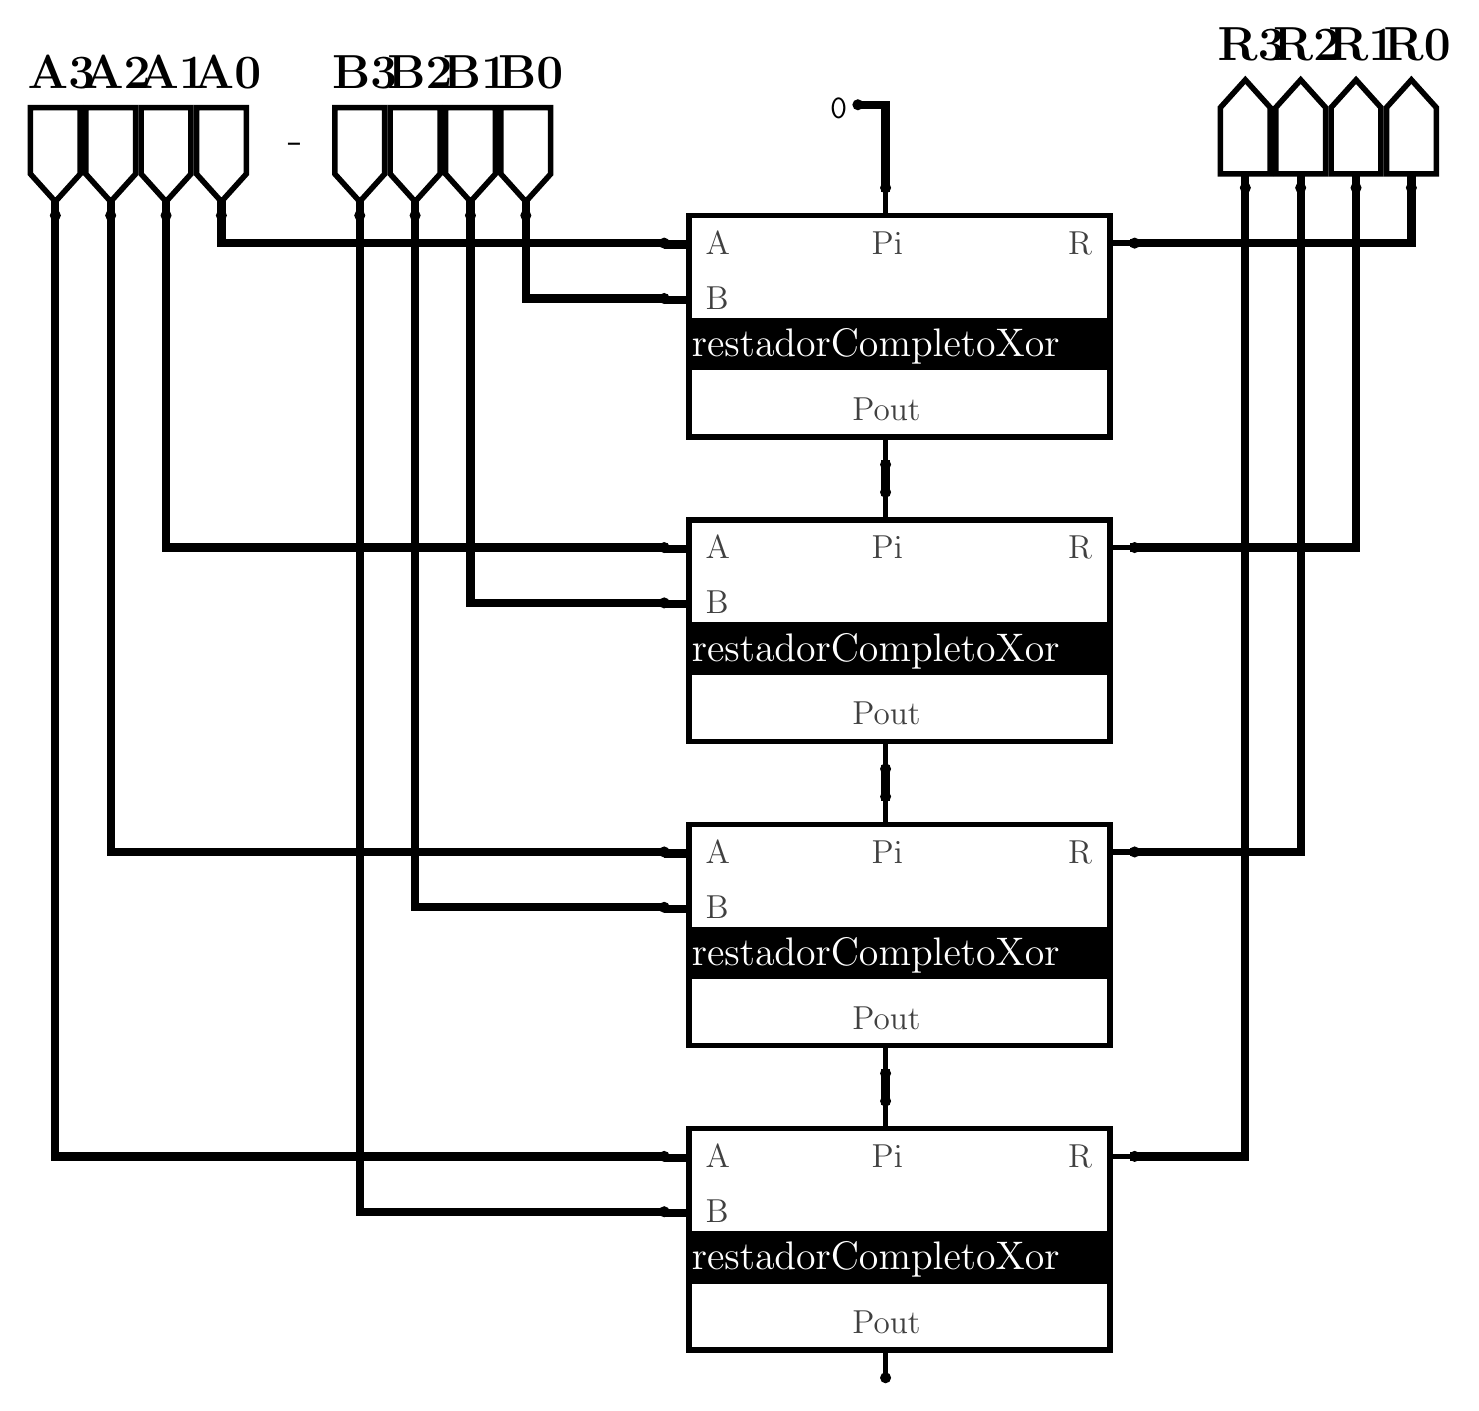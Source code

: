 % Important: If latex complains about unicode characters, please use "\usepackage[utf8x]{inputenc}" in your preamble
% You can change the size of the picture by putting it into the construct:
% 1) \resizebox{10cm}{!}{"below picture"} to scale horizontally to 10 cm
% 2) \resizebox{!}{15cm}{"below picture"} to scale vertically to 15 cm
% 3) \resizebox{10cm}{15cm}{"below picture"} a combination of above two
% It is not recomended to use the scale option of the tikzpicture environment.
\begin{tikzpicture}[x=1pt,y=-1pt,line cap=rect]
\def\logisimfontA#1{\fontfamily{cmr}{#1}} % Replaced by logisim, original font was "SansSerif"
\def\logisimfontB#1{\fontfamily{Dialog}{#1}}
\def\logisimfontC#1{\fontfamily{cmtt}{#1}} % Replaced by logisim, original font was "Monospaced"
\definecolor{custcol_0_0_0}{RGB}{0, 0, 0}
\definecolor{custcol_40_40_40}{RGB}{64, 64, 64}
\definecolor{custcol_ff_ff_ff}{RGB}{255, 255, 255}
\draw [line width=3.0pt, custcol_0_0_0 ]  (315.0,168.0) -- (315.0,178.0) ;
\draw [line width=3.0pt, custcol_0_0_0 ]  (315.0,278.0) -- (315.0,288.0) ;
\draw [line width=3.0pt, custcol_0_0_0 ]  (315.0,388.0) -- (315.0,398.0) ;
\draw [line width=3.0pt, custcol_0_0_0 ]  (305.0,38.0) -- (315.0,38.0) -- (315.0,68.0) ;
\fill [line width=1.0pt, custcol_0_0_0 ]  (235.0,87.0) rectangle (245.0,90.0) ;
\logisimfontB{\fontsize{12pt}{12pt}\selectfont\node[inner sep=0, outer sep=0, custcol_40_40_40, anchor=base west] at  (250.0,92.0)  {A};}
\fill [line width=1.0pt, custcol_0_0_0 ]  (235.0,107.0) rectangle (245.0,110.0) ;
\logisimfontB{\fontsize{12pt}{12pt}\selectfont\node[inner sep=0, outer sep=0, custcol_40_40_40, anchor=base west] at  (250.0,112.0)  {B};}
\logisimfontB{\fontsize{12pt}{12pt}\selectfont\node[inner sep=0, outer sep=0, custcol_40_40_40, anchor=base west] at  (310.0,92.0)  {Pi};}
\fill [line width=1.0pt, custcol_0_0_0 ]  (396.0,87.0) rectangle (407.0,89.0) ;
\logisimfontB{\fontsize{12pt}{12pt}\selectfont\node[inner sep=0, outer sep=0, custcol_40_40_40, anchor=base west] at  (381.0,92.0)  {R};}
\logisimfontB{\fontsize{12pt}{12pt}\selectfont\node[inner sep=0, outer sep=0, custcol_40_40_40, anchor=base west] at  (303.0,152.0)  {Pout};}
\fill [line width=1.0pt, custcol_0_0_0 ]  (244.0,115.0) rectangle (397.0,134.0) ;
\draw [line width=2.0pt, custcol_0_0_0 ]  (244.0,78.0) -- (395.0,78.0) ;
\draw [line width=2.0pt, custcol_0_0_0 ]  (396.0,78.0) -- (396.0,157.0) ;
\draw [line width=2.0pt, custcol_0_0_0 ]  (396.0,158.0) -- (245.0,158.0) ;
\draw [line width=2.0pt, custcol_0_0_0 ]  (244.0,158.0) -- (244.0,79.0) ;
\logisimfontB{\fontsize{14pt}{14pt}\fontseries{bx}\selectfont\node[inner sep=0, outer sep=0, custcol_ff_ff_ff, anchor=base west] at  (245.0,129.0)  {restadorCompletoXor};}
\draw [line width=2.0pt, custcol_0_0_0 ]  (315.0,78.0) -- (315.0,68.0) ;
\draw [line width=2.0pt, custcol_0_0_0 ]  (315.0,168.0) -- (315.0,158.0) ;
\fill [line width=1.0pt, custcol_0_0_0]  (235.0,88.0) ellipse (2.0 and 2.0 );
\fill [line width=1.0pt, custcol_0_0_0]  (235.0,108.0) ellipse (2.0 and 2.0 );
\fill [line width=1.0pt, custcol_0_0_0]  (315.0,68.0) ellipse (2.0 and 2.0 );
\fill [line width=1.0pt, custcol_0_0_0]  (315.0,168.0) ellipse (2.0 and 2.0 );
\fill [line width=1.0pt, custcol_0_0_0]  (405.0,88.0) ellipse (2.0 and 2.0 );
\fill [line width=1.0pt, custcol_0_0_0 ]  (235.0,197.0) rectangle (245.0,200.0) ;
\logisimfontB{\fontsize{12pt}{12pt}\selectfont\node[inner sep=0, outer sep=0, custcol_40_40_40, anchor=base west] at  (250.0,202.0)  {A};}
\fill [line width=1.0pt, custcol_0_0_0 ]  (235.0,217.0) rectangle (245.0,220.0) ;
\logisimfontB{\fontsize{12pt}{12pt}\selectfont\node[inner sep=0, outer sep=0, custcol_40_40_40, anchor=base west] at  (250.0,222.0)  {B};}
\logisimfontB{\fontsize{12pt}{12pt}\selectfont\node[inner sep=0, outer sep=0, custcol_40_40_40, anchor=base west] at  (310.0,202.0)  {Pi};}
\fill [line width=1.0pt, custcol_0_0_0 ]  (396.0,197.0) rectangle (407.0,199.0) ;
\logisimfontB{\fontsize{12pt}{12pt}\selectfont\node[inner sep=0, outer sep=0, custcol_40_40_40, anchor=base west] at  (381.0,202.0)  {R};}
\logisimfontB{\fontsize{12pt}{12pt}\selectfont\node[inner sep=0, outer sep=0, custcol_40_40_40, anchor=base west] at  (303.0,262.0)  {Pout};}
\fill [line width=1.0pt, custcol_0_0_0 ]  (244.0,225.0) rectangle (397.0,244.0) ;
\draw [line width=2.0pt, custcol_0_0_0 ]  (244.0,188.0) -- (395.0,188.0) ;
\draw [line width=2.0pt, custcol_0_0_0 ]  (396.0,188.0) -- (396.0,267.0) ;
\draw [line width=2.0pt, custcol_0_0_0 ]  (396.0,268.0) -- (245.0,268.0) ;
\draw [line width=2.0pt, custcol_0_0_0 ]  (244.0,268.0) -- (244.0,189.0) ;
\logisimfontB{\fontsize{14pt}{14pt}\fontseries{bx}\selectfont\node[inner sep=0, outer sep=0, custcol_ff_ff_ff, anchor=base west] at  (245.0,239.0)  {restadorCompletoXor};}
\draw [line width=2.0pt, custcol_0_0_0 ]  (315.0,188.0) -- (315.0,178.0) ;
\draw [line width=2.0pt, custcol_0_0_0 ]  (315.0,278.0) -- (315.0,268.0) ;
\fill [line width=1.0pt, custcol_0_0_0]  (235.0,198.0) ellipse (2.0 and 2.0 );
\fill [line width=1.0pt, custcol_0_0_0]  (235.0,218.0) ellipse (2.0 and 2.0 );
\fill [line width=1.0pt, custcol_0_0_0]  (315.0,178.0) ellipse (2.0 and 2.0 );
\fill [line width=1.0pt, custcol_0_0_0]  (315.0,278.0) ellipse (2.0 and 2.0 );
\fill [line width=1.0pt, custcol_0_0_0]  (405.0,198.0) ellipse (2.0 and 2.0 );
\fill [line width=1.0pt, custcol_0_0_0 ]  (235.0,307.0) rectangle (245.0,310.0) ;
\logisimfontB{\fontsize{12pt}{12pt}\selectfont\node[inner sep=0, outer sep=0, custcol_40_40_40, anchor=base west] at  (250.0,312.0)  {A};}
\fill [line width=1.0pt, custcol_0_0_0 ]  (235.0,327.0) rectangle (245.0,330.0) ;
\logisimfontB{\fontsize{12pt}{12pt}\selectfont\node[inner sep=0, outer sep=0, custcol_40_40_40, anchor=base west] at  (250.0,332.0)  {B};}
\logisimfontB{\fontsize{12pt}{12pt}\selectfont\node[inner sep=0, outer sep=0, custcol_40_40_40, anchor=base west] at  (310.0,312.0)  {Pi};}
\fill [line width=1.0pt, custcol_0_0_0 ]  (396.0,307.0) rectangle (407.0,309.0) ;
\logisimfontB{\fontsize{12pt}{12pt}\selectfont\node[inner sep=0, outer sep=0, custcol_40_40_40, anchor=base west] at  (381.0,312.0)  {R};}
\logisimfontB{\fontsize{12pt}{12pt}\selectfont\node[inner sep=0, outer sep=0, custcol_40_40_40, anchor=base west] at  (303.0,372.0)  {Pout};}
\fill [line width=1.0pt, custcol_0_0_0 ]  (244.0,335.0) rectangle (397.0,354.0) ;
\draw [line width=2.0pt, custcol_0_0_0 ]  (244.0,298.0) -- (395.0,298.0) ;
\draw [line width=2.0pt, custcol_0_0_0 ]  (396.0,298.0) -- (396.0,377.0) ;
\draw [line width=2.0pt, custcol_0_0_0 ]  (396.0,378.0) -- (245.0,378.0) ;
\draw [line width=2.0pt, custcol_0_0_0 ]  (244.0,378.0) -- (244.0,299.0) ;
\logisimfontB{\fontsize{14pt}{14pt}\fontseries{bx}\selectfont\node[inner sep=0, outer sep=0, custcol_ff_ff_ff, anchor=base west] at  (245.0,349.0)  {restadorCompletoXor};}
\draw [line width=2.0pt, custcol_0_0_0 ]  (315.0,298.0) -- (315.0,288.0) ;
\draw [line width=2.0pt, custcol_0_0_0 ]  (315.0,388.0) -- (315.0,378.0) ;
\fill [line width=1.0pt, custcol_0_0_0]  (235.0,308.0) ellipse (2.0 and 2.0 );
\fill [line width=1.0pt, custcol_0_0_0]  (235.0,328.0) ellipse (2.0 and 2.0 );
\fill [line width=1.0pt, custcol_0_0_0]  (315.0,288.0) ellipse (2.0 and 2.0 );
\fill [line width=1.0pt, custcol_0_0_0]  (315.0,388.0) ellipse (2.0 and 2.0 );
\fill [line width=1.0pt, custcol_0_0_0]  (405.0,308.0) ellipse (2.0 and 2.0 );
\fill [line width=1.0pt, custcol_0_0_0 ]  (235.0,417.0) rectangle (245.0,420.0) ;
\logisimfontB{\fontsize{12pt}{12pt}\selectfont\node[inner sep=0, outer sep=0, custcol_40_40_40, anchor=base west] at  (250.0,422.0)  {A};}
\fill [line width=1.0pt, custcol_0_0_0 ]  (235.0,437.0) rectangle (245.0,440.0) ;
\logisimfontB{\fontsize{12pt}{12pt}\selectfont\node[inner sep=0, outer sep=0, custcol_40_40_40, anchor=base west] at  (250.0,442.0)  {B};}
\logisimfontB{\fontsize{12pt}{12pt}\selectfont\node[inner sep=0, outer sep=0, custcol_40_40_40, anchor=base west] at  (310.0,422.0)  {Pi};}
\fill [line width=1.0pt, custcol_0_0_0 ]  (396.0,417.0) rectangle (407.0,419.0) ;
\logisimfontB{\fontsize{12pt}{12pt}\selectfont\node[inner sep=0, outer sep=0, custcol_40_40_40, anchor=base west] at  (381.0,422.0)  {R};}
\logisimfontB{\fontsize{12pt}{12pt}\selectfont\node[inner sep=0, outer sep=0, custcol_40_40_40, anchor=base west] at  (303.0,482.0)  {Pout};}
\fill [line width=1.0pt, custcol_0_0_0 ]  (244.0,445.0) rectangle (397.0,464.0) ;
\draw [line width=2.0pt, custcol_0_0_0 ]  (244.0,408.0) -- (395.0,408.0) ;
\draw [line width=2.0pt, custcol_0_0_0 ]  (396.0,408.0) -- (396.0,487.0) ;
\draw [line width=2.0pt, custcol_0_0_0 ]  (396.0,488.0) -- (245.0,488.0) ;
\draw [line width=2.0pt, custcol_0_0_0 ]  (244.0,488.0) -- (244.0,409.0) ;
\logisimfontB{\fontsize{14pt}{14pt}\fontseries{bx}\selectfont\node[inner sep=0, outer sep=0, custcol_ff_ff_ff, anchor=base west] at  (245.0,459.0)  {restadorCompletoXor};}
\draw [line width=2.0pt, custcol_0_0_0 ]  (315.0,408.0) -- (315.0,398.0) ;
\draw [line width=2.0pt, custcol_0_0_0 ]  (315.0,498.0) -- (315.0,488.0) ;
\fill [line width=1.0pt, custcol_0_0_0]  (235.0,418.0) ellipse (2.0 and 2.0 );
\fill [line width=1.0pt, custcol_0_0_0]  (235.0,438.0) ellipse (2.0 and 2.0 );
\fill [line width=1.0pt, custcol_0_0_0]  (315.0,398.0) ellipse (2.0 and 2.0 );
\fill [line width=1.0pt, custcol_0_0_0]  (315.0,498.0) ellipse (2.0 and 2.0 );
\fill [line width=1.0pt, custcol_0_0_0]  (405.0,418.0) ellipse (2.0 and 2.0 );
\draw [line width=3.0pt, custcol_0_0_0 ]  (35.0,73.0) -- (35.0,78.0) -- (35.0,308.0) -- (235.0,308.0) ;
\draw [line width=2.0pt, custcol_0_0_0 ]  (26.0,63.0) -- (35.0,73.0) -- (44.0,63.0) -- (44.0,39.0) -- (26.0,39.0) -- cycle;

\logisimfontA{\fontsize{16pt}{16pt}\fontseries{bx}\selectfont\node[inner sep=0, outer sep=0, custcol_0_0_0, anchor=base west] at  (25.0,32.0)  {A2};}
\fill [line width=2.0pt, custcol_0_0_0]  (35.0,78.0) ellipse (2.0 and 2.0 );
\draw [line width=3.0pt, custcol_0_0_0 ]  (75.0,73.0) -- (75.0,78.0) -- (75.0,88.0) -- (235.0,88.0) ;
\draw [line width=2.0pt, custcol_0_0_0 ]  (66.0,63.0) -- (75.0,73.0) -- (84.0,63.0) -- (84.0,39.0) -- (66.0,39.0) -- cycle;
\logisimfontA{\fontsize{16pt}{16pt}\fontseries{bx}\selectfont\node[inner sep=0, outer sep=0, custcol_0_0_0, anchor=base west] at  (65.0,32.0)  {A0};}
\fill [line width=2.0pt, custcol_0_0_0]  (75.0,78.0) ellipse (2.0 and 2.0 );
\draw [line width=3.0pt, custcol_0_0_0 ]  (15.0,73.0) -- (15.0,78.0) -- (15.0,418.0) -- (235.0,418.0) ;
\draw [line width=2.0pt, custcol_0_0_0 ]  (6.0,63.0) -- (15.0,73.0) -- (24.0,63.0) -- (24.0,39.0) -- (6.0,39.0) -- cycle;

\logisimfontA{\fontsize{16pt}{16pt}\fontseries{bx}\selectfont\node[inner sep=0, outer sep=0, custcol_0_0_0, anchor=base west] at  (5.0,32.0)  {A3};}
\fill [line width=2.0pt, custcol_0_0_0]  (15.0,78.0) ellipse (2.0 and 2.0 );
\draw [line width=3.0pt, custcol_0_0_0 ]  (55.0,73.0) -- (55.0,78.0) -- (55.0,198.0) -- (235.0,198.0) ;
\draw [line width=2.0pt, custcol_0_0_0 ]  (46.0,63.0) -- (55.0,73.0) -- (64.0,63.0) -- (64.0,39.0) -- (46.0,39.0) -- cycle;
\logisimfontA{\fontsize{16pt}{16pt}\fontseries{bx}\selectfont\node[inner sep=0, outer sep=0, custcol_0_0_0, anchor=base west] at  (45.0,32.0)  {A1};}
\fill [line width=2.0pt, custcol_0_0_0]  (55.0,78.0) ellipse (2.0 and 2.0 );
\draw [line width=3.0pt, custcol_0_0_0 ]  (165.0,73.0) -- (165.0,78.0) -- (165.0,218.0) -- (235.0,218.0) ;
\draw [line width=2.0pt, custcol_0_0_0 ]  (156.0,63.0) -- (165.0,73.0) -- (174.0,63.0) -- (174.0,39.0) -- (156.0,39.0) -- cycle;

\logisimfontA{\fontsize{16pt}{16pt}\fontseries{bx}\selectfont\node[inner sep=0, outer sep=0, custcol_0_0_0, anchor=base west] at  (155.0,32.0)  {B1};}
\fill [line width=2.0pt, custcol_0_0_0]  (165.0,78.0) ellipse (2.0 and 2.0 );
\draw [line width=3.0pt, custcol_0_0_0 ]  (145.0,73.0) -- (145.0,78.0) -- (145.0,328.0) -- (235.0,328.0) ;
\draw [line width=2.0pt, custcol_0_0_0 ]  (136.0,63.0) -- (145.0,73.0) -- (154.0,63.0) -- (154.0,39.0) -- (136.0,39.0) -- cycle;

\logisimfontA{\fontsize{16pt}{16pt}\fontseries{bx}\selectfont\node[inner sep=0, outer sep=0, custcol_0_0_0, anchor=base west] at  (135.0,32.0)  {B2};}
\fill [line width=2.0pt, custcol_0_0_0]  (145.0,78.0) ellipse (2.0 and 2.0 );
\draw [line width=3.0pt, custcol_0_0_0 ]  (125.0,73.0) -- (125.0,78.0) -- (125.0,438.0) -- (235.0,438.0) ;
\draw [line width=2.0pt, custcol_0_0_0 ]  (116.0,63.0) -- (125.0,73.0) -- (134.0,63.0) -- (134.0,39.0) -- (116.0,39.0) -- cycle;

\logisimfontA{\fontsize{16pt}{16pt}\fontseries{bx}\selectfont\node[inner sep=0, outer sep=0, custcol_0_0_0, anchor=base west] at  (115.0,32.0)  {B3};}
\fill [line width=2.0pt, custcol_0_0_0]  (125.0,78.0) ellipse (2.0 and 2.0 );
\draw [line width=3.0pt, custcol_0_0_0 ]  (185.0,73.0) -- (185.0,78.0) -- (185.0,108.0) -- (235.0,108.0) ;
\draw [line width=2.0pt, custcol_0_0_0 ]  (176.0,63.0) -- (185.0,73.0) -- (194.0,63.0) -- (194.0,39.0) -- (176.0,39.0) -- cycle;

\logisimfontA{\fontsize{16pt}{16pt}\fontseries{bx}\selectfont\node[inner sep=0, outer sep=0, custcol_0_0_0, anchor=base west] at  (175.0,32.0)  {B0};}
\fill [line width=2.0pt, custcol_0_0_0]  (185.0,78.0) ellipse (2.0 and 2.0 );
\logisimfontA{\fontsize{16pt}{16pt}\selectfont\node[inner sep=0, outer sep=0, custcol_0_0_0, anchor=base west] at  (99.0,56.0)  {-};}
\logisimfontC{\fontsize{12pt}{12pt}\selectfont\node[inner sep=0, outer sep=0, custcol_0_0_0, anchor=base west] at  (295.0,43.0)  {0};}
\fill [line width=1.0pt, custcol_0_0_0]  (305.0,38.0) ellipse (2.0 and 2.0 );
\draw [line width=3.0pt, custcol_0_0_0 ]  (445.0,65.0) -- (445.0,68.0) -- (445.0,418.0) -- (405.0,418.0) ;
\draw [line width=2.0pt, custcol_0_0_0 ]  (436.0,39.0) -- (445.0,29.0) -- (454.0,39.0) -- (454.0,63.0) -- (436.0,63.0) -- cycle;

\logisimfontA{\fontsize{16pt}{16pt}\fontseries{bx}\selectfont\node[inner sep=0, outer sep=0, custcol_0_0_0, anchor=base west] at  (435.0,22.0)  {R3};}
\fill [line width=2.0pt, custcol_0_0_0]  (445.0,68.0) ellipse (2.0 and 2.0 );
\draw [line width=3.0pt, custcol_0_0_0 ]  (465.0,65.0) -- (465.0,68.0) -- (465.0,308.0) -- (405.0,308.0) ;
\draw [line width=2.0pt, custcol_0_0_0 ]  (456.0,39.0) -- (465.0,29.0) -- (474.0,39.0) -- (474.0,63.0) -- (456.0,63.0) -- cycle;

\logisimfontA{\fontsize{16pt}{16pt}\fontseries{bx}\selectfont\node[inner sep=0, outer sep=0, custcol_0_0_0, anchor=base west] at  (455.0,22.0)  {R2};}
\fill [line width=2.0pt, custcol_0_0_0]  (465.0,68.0) ellipse (2.0 and 2.0 );
\draw [line width=3.0pt, custcol_0_0_0 ]  (485.0,65.0) -- (485.0,68.0) -- (485.0,198.0) -- (405.0,198.0) ;
\draw [line width=2.0pt, custcol_0_0_0 ]  (476.0,39.0) -- (485.0,29.0) -- (494.0,39.0) -- (494.0,63.0) -- (476.0,63.0) -- cycle;

\logisimfontA{\fontsize{16pt}{16pt}\fontseries{bx}\selectfont\node[inner sep=0, outer sep=0, custcol_0_0_0, anchor=base west] at  (475.0,22.0)  {R1};}
\fill [line width=2.0pt, custcol_0_0_0]  (485.0,68.0) ellipse (2.0 and 2.0 );
\draw [line width=3.0pt, custcol_0_0_0 ]  (505.0,65.0) -- (505.0,68.0) -- (505.0,88.0) -- (405.0,88.0) ;
\draw [line width=2.0pt, custcol_0_0_0 ]  (496.0,39.0) -- (505.0,29.0) -- (514.0,39.0) -- (514.0,63.0) -- (496.0,63.0) -- cycle;

\logisimfontA{\fontsize{16pt}{16pt}\fontseries{bx}\selectfont\node[inner sep=0, outer sep=0, custcol_0_0_0, anchor=base west] at  (495.0,22.0)  {R0};}
\fill [line width=2.0pt, custcol_0_0_0]  (505.0,68.0) ellipse (2.0 and 2.0 );
\end{tikzpicture}

